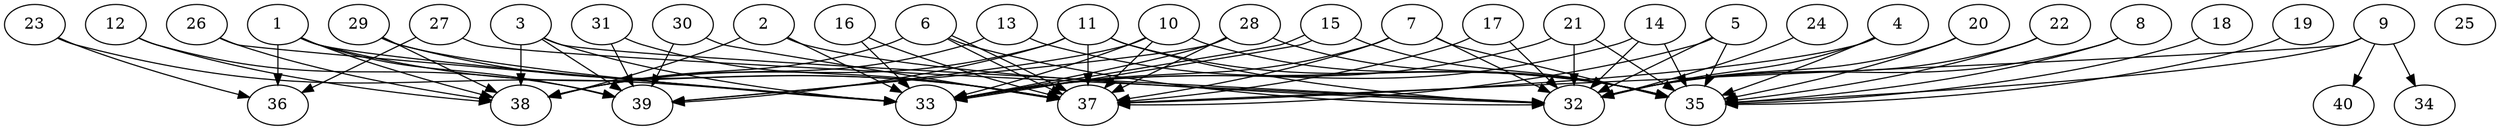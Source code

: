 // DAG automatically generated by daggen at Thu Oct  3 14:06:49 2019
// ./daggen --dot -n 40 --ccr 0.4 --fat 0.9 --regular 0.5 --density 0.5 --mindata 5242880 --maxdata 52428800 
digraph G {
  1 [size="49039360", alpha="0.20", expect_size="19615744"] 
  1 -> 33 [size ="19615744"]
  1 -> 36 [size ="19615744"]
  1 -> 37 [size ="19615744"]
  1 -> 38 [size ="19615744"]
  1 -> 39 [size ="19615744"]
  2 [size="64437760", alpha="0.12", expect_size="25775104"] 
  2 -> 32 [size ="25775104"]
  2 -> 33 [size ="25775104"]
  2 -> 38 [size ="25775104"]
  3 [size="105361920", alpha="0.06", expect_size="42144768"] 
  3 -> 32 [size ="42144768"]
  3 -> 33 [size ="42144768"]
  3 -> 38 [size ="42144768"]
  3 -> 39 [size ="42144768"]
  4 [size="110632960", alpha="0.09", expect_size="44253184"] 
  4 -> 32 [size ="44253184"]
  4 -> 35 [size ="44253184"]
  4 -> 37 [size ="44253184"]
  5 [size="37831680", alpha="0.05", expect_size="15132672"] 
  5 -> 32 [size ="15132672"]
  5 -> 35 [size ="15132672"]
  5 -> 37 [size ="15132672"]
  6 [size="108344320", alpha="0.07", expect_size="43337728"] 
  6 -> 32 [size ="43337728"]
  6 -> 37 [size ="43337728"]
  6 -> 37 [size ="43337728"]
  6 -> 38 [size ="43337728"]
  7 [size="119354880", alpha="0.02", expect_size="47741952"] 
  7 -> 32 [size ="47741952"]
  7 -> 33 [size ="47741952"]
  7 -> 35 [size ="47741952"]
  7 -> 37 [size ="47741952"]
  8 [size="30351360", alpha="0.00", expect_size="12140544"] 
  8 -> 32 [size ="12140544"]
  8 -> 35 [size ="12140544"]
  9 [size="79728640", alpha="0.01", expect_size="31891456"] 
  9 -> 34 [size ="31891456"]
  9 -> 35 [size ="31891456"]
  9 -> 37 [size ="31891456"]
  9 -> 40 [size ="31891456"]
  10 [size="85565440", alpha="0.15", expect_size="34226176"] 
  10 -> 33 [size ="34226176"]
  10 -> 35 [size ="34226176"]
  10 -> 37 [size ="34226176"]
  10 -> 39 [size ="34226176"]
  11 [size="13980160", alpha="0.13", expect_size="5592064"] 
  11 -> 32 [size ="5592064"]
  11 -> 35 [size ="5592064"]
  11 -> 37 [size ="5592064"]
  11 -> 38 [size ="5592064"]
  11 -> 39 [size ="5592064"]
  12 [size="130045440", alpha="0.17", expect_size="52018176"] 
  12 -> 38 [size ="52018176"]
  12 -> 39 [size ="52018176"]
  13 [size="83153920", alpha="0.04", expect_size="33261568"] 
  13 -> 35 [size ="33261568"]
  13 -> 38 [size ="33261568"]
  14 [size="115729920", alpha="0.13", expect_size="46291968"] 
  14 -> 32 [size ="46291968"]
  14 -> 33 [size ="46291968"]
  14 -> 35 [size ="46291968"]
  15 [size="51084800", alpha="0.13", expect_size="20433920"] 
  15 -> 33 [size ="20433920"]
  15 -> 33 [size ="20433920"]
  15 -> 35 [size ="20433920"]
  16 [size="81497600", alpha="0.13", expect_size="32599040"] 
  16 -> 33 [size ="32599040"]
  16 -> 37 [size ="32599040"]
  17 [size="119920640", alpha="0.19", expect_size="47968256"] 
  17 -> 32 [size ="47968256"]
  17 -> 37 [size ="47968256"]
  18 [size="129405440", alpha="0.13", expect_size="51762176"] 
  18 -> 35 [size ="51762176"]
  19 [size="14210560", alpha="0.02", expect_size="5684224"] 
  19 -> 35 [size ="5684224"]
  20 [size="21665280", alpha="0.06", expect_size="8666112"] 
  20 -> 32 [size ="8666112"]
  20 -> 35 [size ="8666112"]
  21 [size="108344320", alpha="0.15", expect_size="43337728"] 
  21 -> 32 [size ="43337728"]
  21 -> 33 [size ="43337728"]
  21 -> 35 [size ="43337728"]
  22 [size="69954560", alpha="0.13", expect_size="27981824"] 
  22 -> 32 [size ="27981824"]
  22 -> 35 [size ="27981824"]
  23 [size="49420800", alpha="0.07", expect_size="19768320"] 
  23 -> 33 [size ="19768320"]
  23 -> 36 [size ="19768320"]
  24 [size="75128320", alpha="0.17", expect_size="30051328"] 
  24 -> 32 [size ="30051328"]
  25 [size="35520000", alpha="0.12", expect_size="14208000"] 
  26 [size="110074880", alpha="0.02", expect_size="44029952"] 
  26 -> 33 [size ="44029952"]
  26 -> 38 [size ="44029952"]
  27 [size="70819840", alpha="0.11", expect_size="28327936"] 
  27 -> 32 [size ="28327936"]
  27 -> 36 [size ="28327936"]
  28 [size="64591360", alpha="0.03", expect_size="25836544"] 
  28 -> 33 [size ="25836544"]
  28 -> 35 [size ="25836544"]
  28 -> 37 [size ="25836544"]
  28 -> 39 [size ="25836544"]
  29 [size="23262720", alpha="0.05", expect_size="9305088"] 
  29 -> 33 [size ="9305088"]
  29 -> 37 [size ="9305088"]
  29 -> 38 [size ="9305088"]
  30 [size="37798400", alpha="0.01", expect_size="15119360"] 
  30 -> 37 [size ="15119360"]
  30 -> 39 [size ="15119360"]
  31 [size="71854080", alpha="0.16", expect_size="28741632"] 
  31 -> 37 [size ="28741632"]
  31 -> 39 [size ="28741632"]
  32 [size="43404800", alpha="0.11", expect_size="17361920"] 
  33 [size="121743360", alpha="0.18", expect_size="48697344"] 
  34 [size="45232640", alpha="0.02", expect_size="18093056"] 
  35 [size="29363200", alpha="0.13", expect_size="11745280"] 
  36 [size="98862080", alpha="0.16", expect_size="39544832"] 
  37 [size="113034240", alpha="0.16", expect_size="45213696"] 
  38 [size="60167680", alpha="0.16", expect_size="24067072"] 
  39 [size="75468800", alpha="0.17", expect_size="30187520"] 
  40 [size="107596800", alpha="0.19", expect_size="43038720"] 
}
